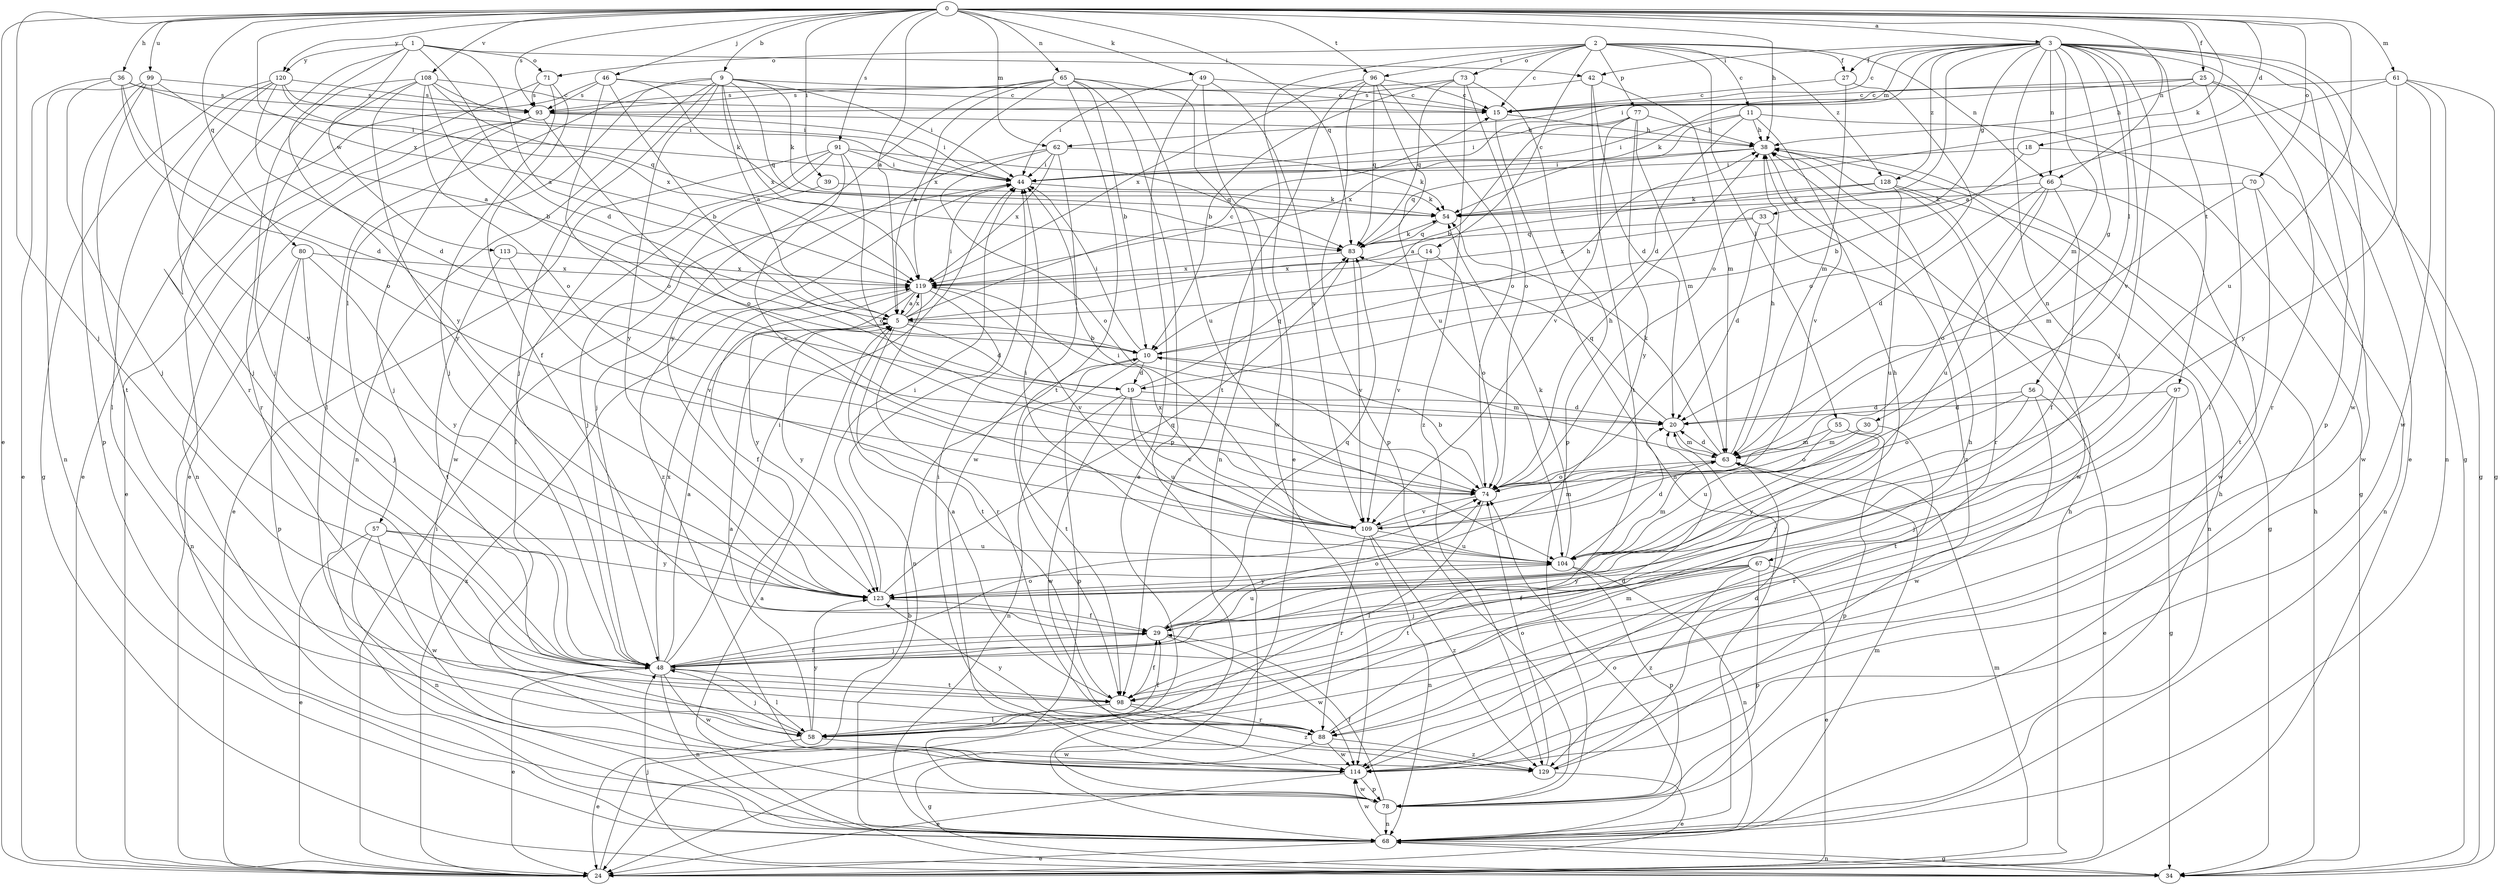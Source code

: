 strict digraph  {
0;
1;
2;
3;
5;
9;
10;
11;
14;
15;
18;
19;
20;
24;
25;
27;
29;
30;
33;
34;
36;
38;
39;
42;
44;
46;
48;
49;
54;
55;
56;
57;
58;
61;
62;
63;
65;
66;
67;
68;
70;
71;
73;
74;
77;
78;
80;
83;
88;
91;
93;
96;
97;
98;
99;
104;
108;
109;
113;
114;
119;
120;
123;
128;
129;
0 -> 3  [label=a];
0 -> 5  [label=a];
0 -> 9  [label=b];
0 -> 18  [label=d];
0 -> 24  [label=e];
0 -> 25  [label=f];
0 -> 36  [label=h];
0 -> 38  [label=h];
0 -> 39  [label=i];
0 -> 46  [label=j];
0 -> 48  [label=j];
0 -> 49  [label=k];
0 -> 54  [label=k];
0 -> 61  [label=m];
0 -> 62  [label=m];
0 -> 65  [label=n];
0 -> 66  [label=n];
0 -> 70  [label=o];
0 -> 80  [label=q];
0 -> 83  [label=q];
0 -> 91  [label=s];
0 -> 93  [label=s];
0 -> 96  [label=t];
0 -> 99  [label=u];
0 -> 104  [label=u];
0 -> 108  [label=v];
0 -> 119  [label=x];
0 -> 120  [label=y];
1 -> 5  [label=a];
1 -> 19  [label=d];
1 -> 42  [label=i];
1 -> 71  [label=o];
1 -> 88  [label=r];
1 -> 113  [label=w];
1 -> 120  [label=y];
1 -> 123  [label=y];
2 -> 11  [label=c];
2 -> 14  [label=c];
2 -> 15  [label=c];
2 -> 24  [label=e];
2 -> 27  [label=f];
2 -> 55  [label=l];
2 -> 66  [label=n];
2 -> 71  [label=o];
2 -> 73  [label=o];
2 -> 77  [label=p];
2 -> 96  [label=t];
2 -> 128  [label=z];
3 -> 15  [label=c];
3 -> 24  [label=e];
3 -> 27  [label=f];
3 -> 30  [label=g];
3 -> 33  [label=g];
3 -> 34  [label=g];
3 -> 42  [label=i];
3 -> 44  [label=i];
3 -> 48  [label=j];
3 -> 56  [label=l];
3 -> 62  [label=m];
3 -> 63  [label=m];
3 -> 66  [label=n];
3 -> 67  [label=n];
3 -> 74  [label=o];
3 -> 78  [label=p];
3 -> 97  [label=t];
3 -> 109  [label=v];
3 -> 114  [label=w];
3 -> 128  [label=z];
5 -> 10  [label=b];
5 -> 15  [label=c];
5 -> 19  [label=d];
5 -> 44  [label=i];
5 -> 98  [label=t];
5 -> 119  [label=x];
5 -> 123  [label=y];
9 -> 5  [label=a];
9 -> 15  [label=c];
9 -> 44  [label=i];
9 -> 48  [label=j];
9 -> 54  [label=k];
9 -> 57  [label=l];
9 -> 58  [label=l];
9 -> 68  [label=n];
9 -> 83  [label=q];
9 -> 119  [label=x];
9 -> 123  [label=y];
10 -> 19  [label=d];
10 -> 38  [label=h];
10 -> 44  [label=i];
10 -> 63  [label=m];
10 -> 78  [label=p];
10 -> 98  [label=t];
11 -> 19  [label=d];
11 -> 34  [label=g];
11 -> 38  [label=h];
11 -> 44  [label=i];
11 -> 109  [label=v];
11 -> 119  [label=x];
14 -> 74  [label=o];
14 -> 109  [label=v];
14 -> 119  [label=x];
15 -> 38  [label=h];
15 -> 68  [label=n];
18 -> 10  [label=b];
18 -> 44  [label=i];
18 -> 114  [label=w];
19 -> 20  [label=d];
19 -> 68  [label=n];
19 -> 83  [label=q];
19 -> 104  [label=u];
19 -> 109  [label=v];
19 -> 114  [label=w];
20 -> 63  [label=m];
20 -> 83  [label=q];
24 -> 10  [label=b];
24 -> 38  [label=h];
24 -> 44  [label=i];
24 -> 63  [label=m];
24 -> 119  [label=x];
25 -> 15  [label=c];
25 -> 34  [label=g];
25 -> 38  [label=h];
25 -> 54  [label=k];
25 -> 58  [label=l];
25 -> 88  [label=r];
27 -> 15  [label=c];
27 -> 63  [label=m];
27 -> 74  [label=o];
29 -> 48  [label=j];
29 -> 74  [label=o];
29 -> 83  [label=q];
29 -> 104  [label=u];
29 -> 114  [label=w];
30 -> 63  [label=m];
30 -> 74  [label=o];
30 -> 88  [label=r];
33 -> 20  [label=d];
33 -> 68  [label=n];
33 -> 83  [label=q];
33 -> 119  [label=x];
34 -> 5  [label=a];
34 -> 38  [label=h];
34 -> 48  [label=j];
34 -> 68  [label=n];
36 -> 20  [label=d];
36 -> 24  [label=e];
36 -> 44  [label=i];
36 -> 48  [label=j];
36 -> 74  [label=o];
36 -> 93  [label=s];
38 -> 44  [label=i];
38 -> 83  [label=q];
38 -> 88  [label=r];
38 -> 129  [label=z];
39 -> 48  [label=j];
39 -> 54  [label=k];
42 -> 20  [label=d];
42 -> 63  [label=m];
42 -> 93  [label=s];
42 -> 98  [label=t];
44 -> 54  [label=k];
44 -> 129  [label=z];
46 -> 10  [label=b];
46 -> 15  [label=c];
46 -> 24  [label=e];
46 -> 54  [label=k];
46 -> 74  [label=o];
46 -> 93  [label=s];
48 -> 5  [label=a];
48 -> 24  [label=e];
48 -> 29  [label=f];
48 -> 44  [label=i];
48 -> 58  [label=l];
48 -> 68  [label=n];
48 -> 74  [label=o];
48 -> 98  [label=t];
48 -> 114  [label=w];
48 -> 119  [label=x];
49 -> 15  [label=c];
49 -> 24  [label=e];
49 -> 44  [label=i];
49 -> 109  [label=v];
49 -> 114  [label=w];
54 -> 83  [label=q];
55 -> 63  [label=m];
55 -> 78  [label=p];
55 -> 104  [label=u];
55 -> 123  [label=y];
56 -> 20  [label=d];
56 -> 24  [label=e];
56 -> 48  [label=j];
56 -> 74  [label=o];
56 -> 114  [label=w];
57 -> 24  [label=e];
57 -> 68  [label=n];
57 -> 104  [label=u];
57 -> 114  [label=w];
57 -> 123  [label=y];
58 -> 5  [label=a];
58 -> 20  [label=d];
58 -> 24  [label=e];
58 -> 29  [label=f];
58 -> 38  [label=h];
58 -> 48  [label=j];
58 -> 114  [label=w];
58 -> 123  [label=y];
61 -> 5  [label=a];
61 -> 15  [label=c];
61 -> 34  [label=g];
61 -> 68  [label=n];
61 -> 114  [label=w];
61 -> 123  [label=y];
62 -> 44  [label=i];
62 -> 48  [label=j];
62 -> 54  [label=k];
62 -> 74  [label=o];
62 -> 114  [label=w];
62 -> 119  [label=x];
63 -> 20  [label=d];
63 -> 38  [label=h];
63 -> 54  [label=k];
63 -> 74  [label=o];
65 -> 5  [label=a];
65 -> 10  [label=b];
65 -> 68  [label=n];
65 -> 78  [label=p];
65 -> 93  [label=s];
65 -> 98  [label=t];
65 -> 104  [label=u];
65 -> 119  [label=x];
65 -> 123  [label=y];
66 -> 20  [label=d];
66 -> 29  [label=f];
66 -> 54  [label=k];
66 -> 74  [label=o];
66 -> 104  [label=u];
66 -> 114  [label=w];
67 -> 24  [label=e];
67 -> 29  [label=f];
67 -> 48  [label=j];
67 -> 78  [label=p];
67 -> 98  [label=t];
67 -> 123  [label=y];
67 -> 129  [label=z];
68 -> 24  [label=e];
68 -> 34  [label=g];
68 -> 38  [label=h];
68 -> 63  [label=m];
68 -> 74  [label=o];
68 -> 114  [label=w];
70 -> 54  [label=k];
70 -> 63  [label=m];
70 -> 68  [label=n];
70 -> 98  [label=t];
71 -> 24  [label=e];
71 -> 29  [label=f];
71 -> 48  [label=j];
71 -> 93  [label=s];
73 -> 10  [label=b];
73 -> 74  [label=o];
73 -> 78  [label=p];
73 -> 83  [label=q];
73 -> 93  [label=s];
73 -> 129  [label=z];
74 -> 10  [label=b];
74 -> 38  [label=h];
74 -> 58  [label=l];
74 -> 109  [label=v];
77 -> 10  [label=b];
77 -> 38  [label=h];
77 -> 44  [label=i];
77 -> 63  [label=m];
77 -> 109  [label=v];
77 -> 123  [label=y];
78 -> 29  [label=f];
78 -> 68  [label=n];
78 -> 114  [label=w];
80 -> 48  [label=j];
80 -> 68  [label=n];
80 -> 78  [label=p];
80 -> 119  [label=x];
80 -> 123  [label=y];
83 -> 54  [label=k];
83 -> 109  [label=v];
83 -> 119  [label=x];
88 -> 34  [label=g];
88 -> 63  [label=m];
88 -> 114  [label=w];
88 -> 123  [label=y];
88 -> 129  [label=z];
91 -> 24  [label=e];
91 -> 44  [label=i];
91 -> 58  [label=l];
91 -> 74  [label=o];
91 -> 83  [label=q];
91 -> 109  [label=v];
91 -> 114  [label=w];
93 -> 24  [label=e];
93 -> 38  [label=h];
93 -> 44  [label=i];
93 -> 48  [label=j];
93 -> 68  [label=n];
93 -> 74  [label=o];
96 -> 15  [label=c];
96 -> 74  [label=o];
96 -> 78  [label=p];
96 -> 83  [label=q];
96 -> 98  [label=t];
96 -> 104  [label=u];
96 -> 119  [label=x];
97 -> 20  [label=d];
97 -> 34  [label=g];
97 -> 48  [label=j];
97 -> 98  [label=t];
98 -> 5  [label=a];
98 -> 29  [label=f];
98 -> 58  [label=l];
98 -> 88  [label=r];
98 -> 129  [label=z];
99 -> 5  [label=a];
99 -> 68  [label=n];
99 -> 78  [label=p];
99 -> 93  [label=s];
99 -> 98  [label=t];
99 -> 123  [label=y];
104 -> 20  [label=d];
104 -> 44  [label=i];
104 -> 54  [label=k];
104 -> 63  [label=m];
104 -> 68  [label=n];
104 -> 78  [label=p];
104 -> 123  [label=y];
108 -> 10  [label=b];
108 -> 15  [label=c];
108 -> 44  [label=i];
108 -> 48  [label=j];
108 -> 74  [label=o];
108 -> 83  [label=q];
108 -> 88  [label=r];
108 -> 123  [label=y];
109 -> 44  [label=i];
109 -> 63  [label=m];
109 -> 68  [label=n];
109 -> 88  [label=r];
109 -> 104  [label=u];
109 -> 119  [label=x];
109 -> 129  [label=z];
113 -> 98  [label=t];
113 -> 109  [label=v];
113 -> 119  [label=x];
114 -> 24  [label=e];
114 -> 78  [label=p];
119 -> 5  [label=a];
119 -> 29  [label=f];
119 -> 68  [label=n];
119 -> 88  [label=r];
119 -> 109  [label=v];
119 -> 123  [label=y];
120 -> 20  [label=d];
120 -> 34  [label=g];
120 -> 44  [label=i];
120 -> 48  [label=j];
120 -> 58  [label=l];
120 -> 93  [label=s];
120 -> 119  [label=x];
123 -> 29  [label=f];
123 -> 38  [label=h];
123 -> 44  [label=i];
123 -> 83  [label=q];
128 -> 5  [label=a];
128 -> 34  [label=g];
128 -> 54  [label=k];
128 -> 104  [label=u];
128 -> 114  [label=w];
129 -> 20  [label=d];
129 -> 24  [label=e];
129 -> 44  [label=i];
129 -> 74  [label=o];
}
